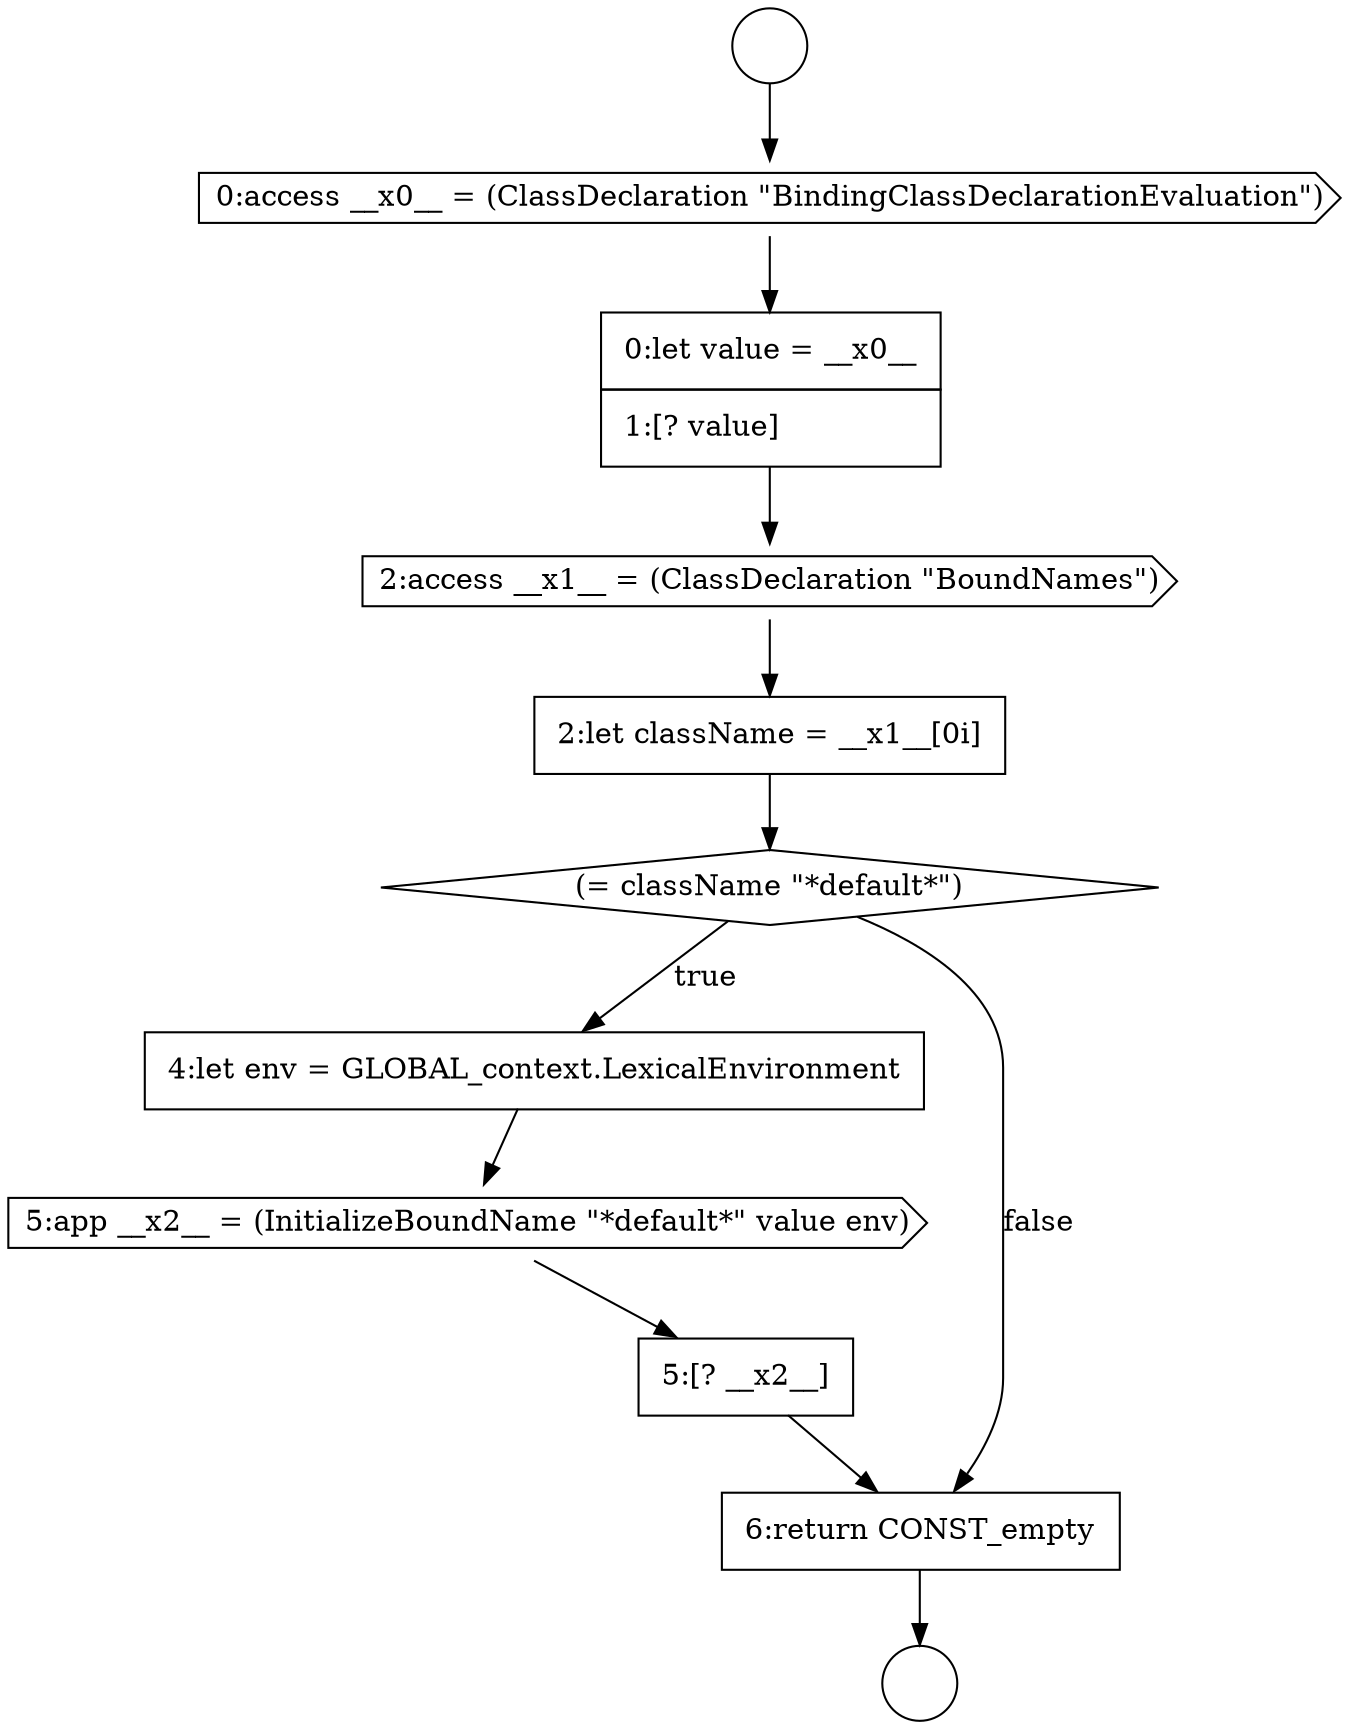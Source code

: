 digraph {
  node10944 [shape=diamond, label=<<font color="black">(= className &quot;*default*&quot;)</font>> color="black" fillcolor="white" style=filled]
  node10940 [shape=cds, label=<<font color="black">0:access __x0__ = (ClassDeclaration &quot;BindingClassDeclarationEvaluation&quot;)</font>> color="black" fillcolor="white" style=filled]
  node10945 [shape=none, margin=0, label=<<font color="black">
    <table border="0" cellborder="1" cellspacing="0" cellpadding="10">
      <tr><td align="left">4:let env = GLOBAL_context.LexicalEnvironment</td></tr>
    </table>
  </font>> color="black" fillcolor="white" style=filled]
  node10939 [shape=circle label=" " color="black" fillcolor="white" style=filled]
  node10946 [shape=cds, label=<<font color="black">5:app __x2__ = (InitializeBoundName &quot;*default*&quot; value env)</font>> color="black" fillcolor="white" style=filled]
  node10942 [shape=cds, label=<<font color="black">2:access __x1__ = (ClassDeclaration &quot;BoundNames&quot;)</font>> color="black" fillcolor="white" style=filled]
  node10941 [shape=none, margin=0, label=<<font color="black">
    <table border="0" cellborder="1" cellspacing="0" cellpadding="10">
      <tr><td align="left">0:let value = __x0__</td></tr>
      <tr><td align="left">1:[? value]</td></tr>
    </table>
  </font>> color="black" fillcolor="white" style=filled]
  node10943 [shape=none, margin=0, label=<<font color="black">
    <table border="0" cellborder="1" cellspacing="0" cellpadding="10">
      <tr><td align="left">2:let className = __x1__[0i]</td></tr>
    </table>
  </font>> color="black" fillcolor="white" style=filled]
  node10947 [shape=none, margin=0, label=<<font color="black">
    <table border="0" cellborder="1" cellspacing="0" cellpadding="10">
      <tr><td align="left">5:[? __x2__]</td></tr>
    </table>
  </font>> color="black" fillcolor="white" style=filled]
  node10948 [shape=none, margin=0, label=<<font color="black">
    <table border="0" cellborder="1" cellspacing="0" cellpadding="10">
      <tr><td align="left">6:return CONST_empty</td></tr>
    </table>
  </font>> color="black" fillcolor="white" style=filled]
  node10938 [shape=circle label=" " color="black" fillcolor="white" style=filled]
  node10940 -> node10941 [ color="black"]
  node10942 -> node10943 [ color="black"]
  node10944 -> node10945 [label=<<font color="black">true</font>> color="black"]
  node10944 -> node10948 [label=<<font color="black">false</font>> color="black"]
  node10945 -> node10946 [ color="black"]
  node10948 -> node10939 [ color="black"]
  node10947 -> node10948 [ color="black"]
  node10943 -> node10944 [ color="black"]
  node10941 -> node10942 [ color="black"]
  node10938 -> node10940 [ color="black"]
  node10946 -> node10947 [ color="black"]
}
